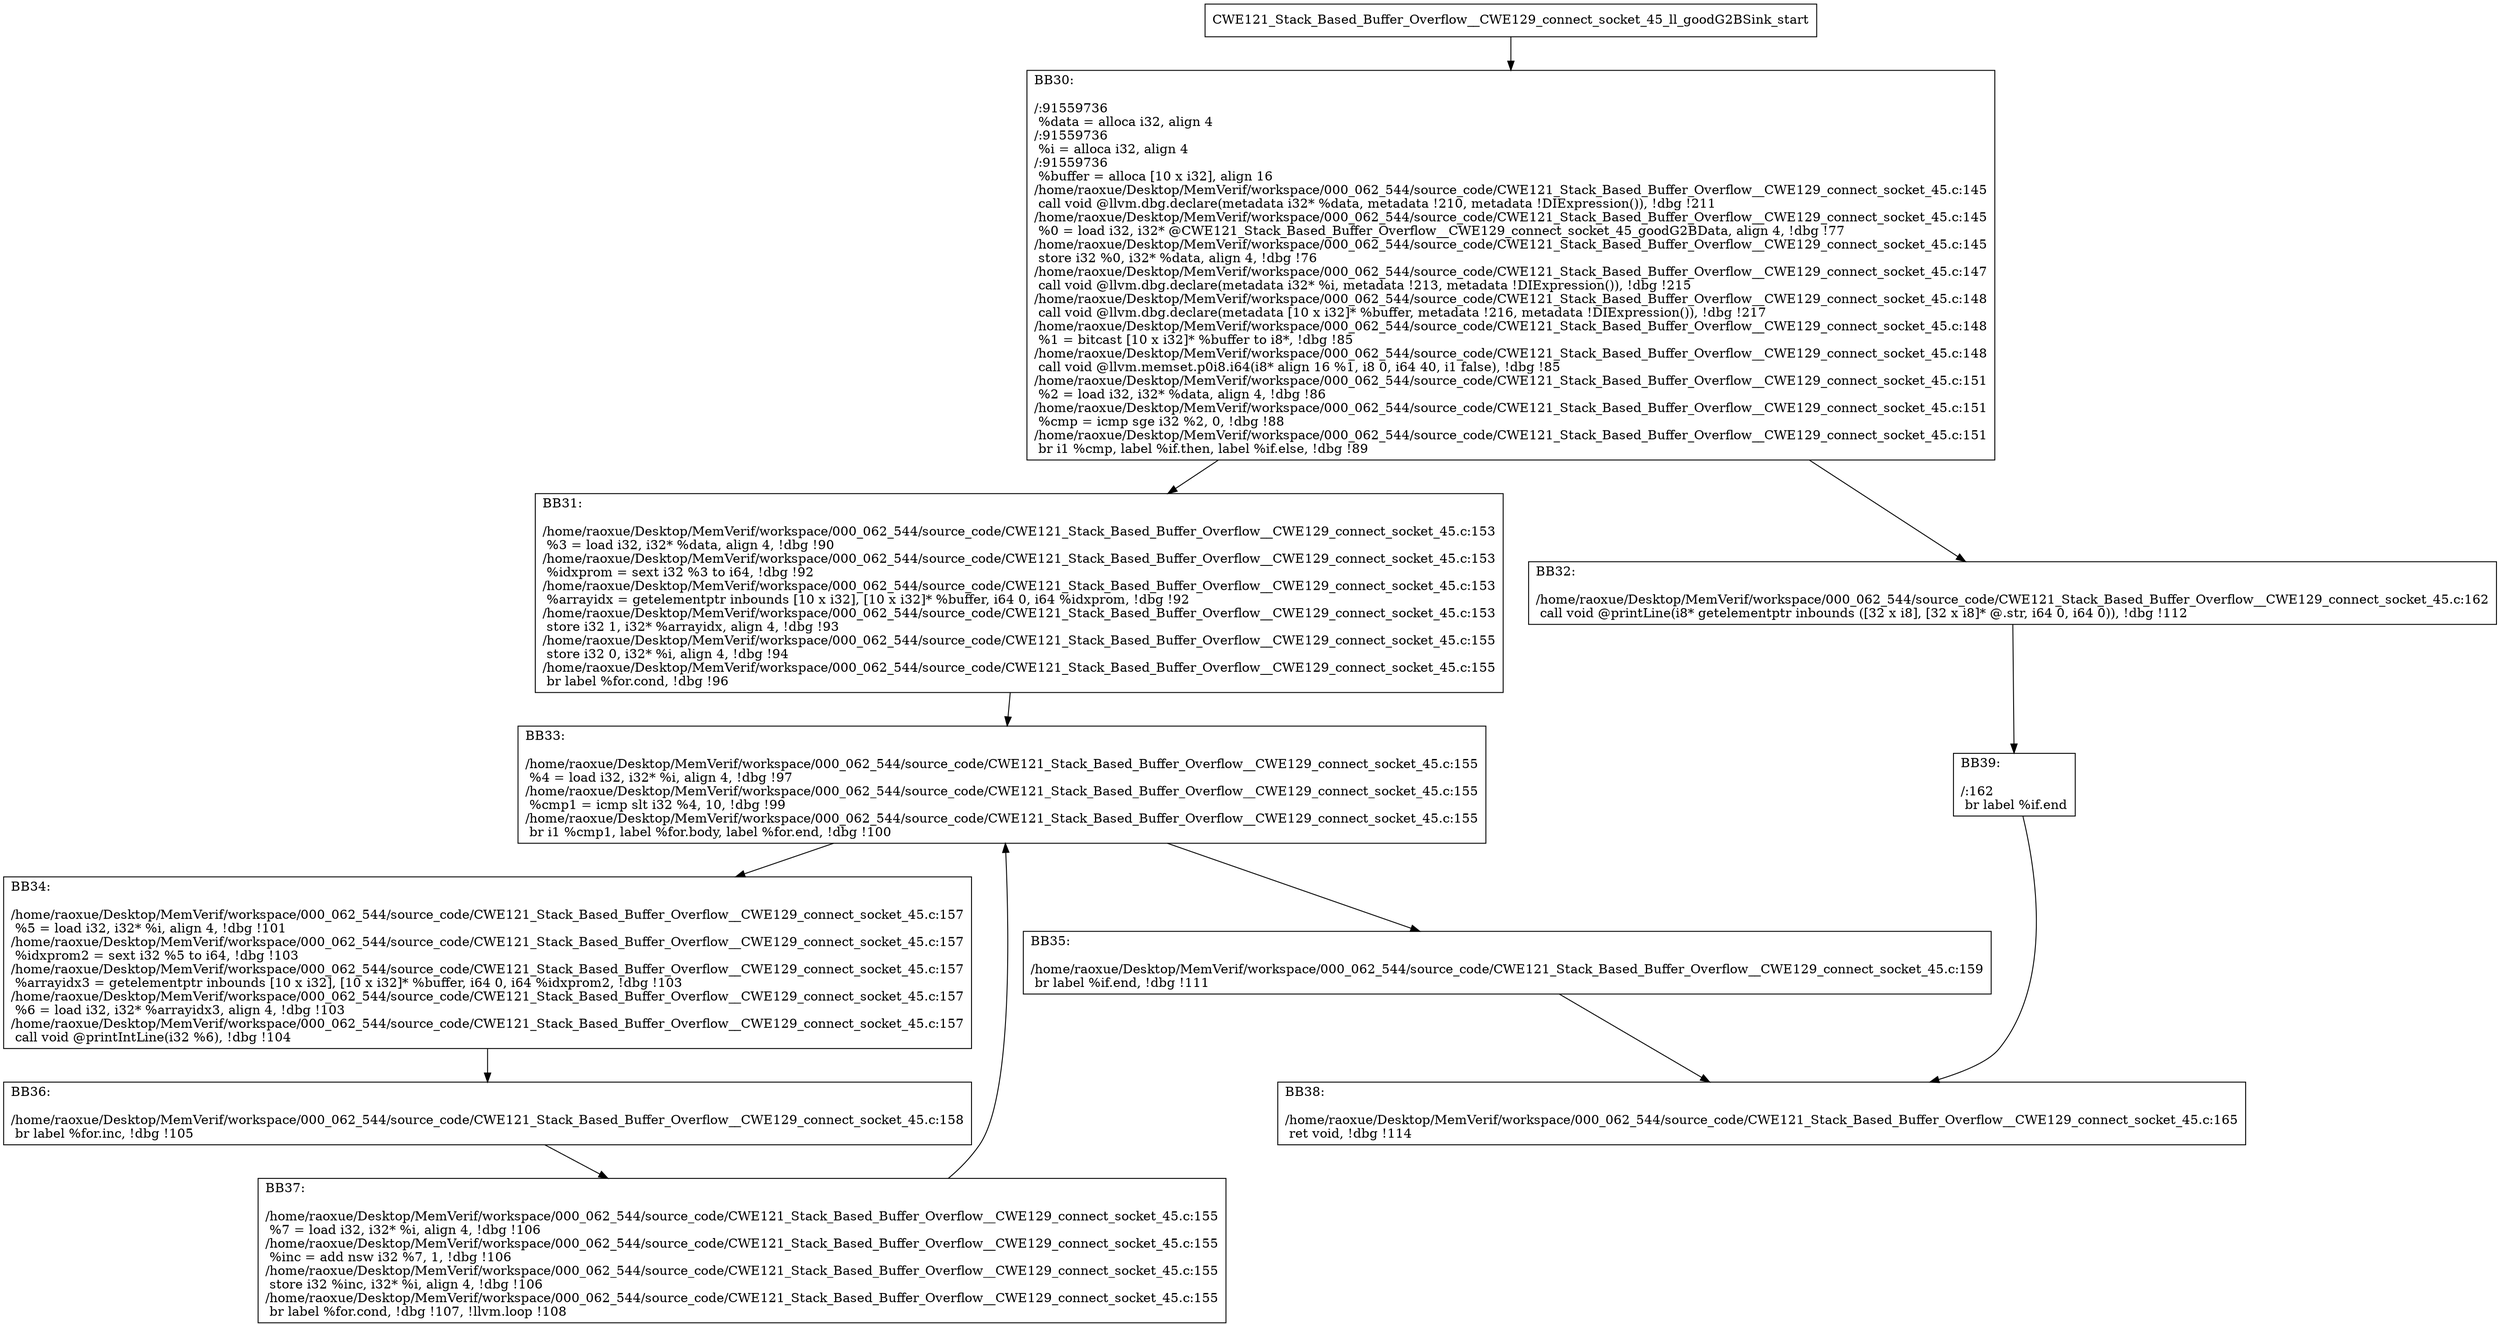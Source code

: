 digraph "CFG for'CWE121_Stack_Based_Buffer_Overflow__CWE129_connect_socket_45_ll_goodG2BSink' function" {
	BBCWE121_Stack_Based_Buffer_Overflow__CWE129_connect_socket_45_ll_goodG2BSink_start[shape=record,label="{CWE121_Stack_Based_Buffer_Overflow__CWE129_connect_socket_45_ll_goodG2BSink_start}"];
	BBCWE121_Stack_Based_Buffer_Overflow__CWE129_connect_socket_45_ll_goodG2BSink_start-> CWE121_Stack_Based_Buffer_Overflow__CWE129_connect_socket_45_ll_goodG2BSinkBB30;
	CWE121_Stack_Based_Buffer_Overflow__CWE129_connect_socket_45_ll_goodG2BSinkBB30 [shape=record, label="{BB30:\l\l/:91559736\l
  %data = alloca i32, align 4\l
/:91559736\l
  %i = alloca i32, align 4\l
/:91559736\l
  %buffer = alloca [10 x i32], align 16\l
/home/raoxue/Desktop/MemVerif/workspace/000_062_544/source_code/CWE121_Stack_Based_Buffer_Overflow__CWE129_connect_socket_45.c:145\l
  call void @llvm.dbg.declare(metadata i32* %data, metadata !210, metadata !DIExpression()), !dbg !211\l
/home/raoxue/Desktop/MemVerif/workspace/000_062_544/source_code/CWE121_Stack_Based_Buffer_Overflow__CWE129_connect_socket_45.c:145\l
  %0 = load i32, i32* @CWE121_Stack_Based_Buffer_Overflow__CWE129_connect_socket_45_goodG2BData, align 4, !dbg !77\l
/home/raoxue/Desktop/MemVerif/workspace/000_062_544/source_code/CWE121_Stack_Based_Buffer_Overflow__CWE129_connect_socket_45.c:145\l
  store i32 %0, i32* %data, align 4, !dbg !76\l
/home/raoxue/Desktop/MemVerif/workspace/000_062_544/source_code/CWE121_Stack_Based_Buffer_Overflow__CWE129_connect_socket_45.c:147\l
  call void @llvm.dbg.declare(metadata i32* %i, metadata !213, metadata !DIExpression()), !dbg !215\l
/home/raoxue/Desktop/MemVerif/workspace/000_062_544/source_code/CWE121_Stack_Based_Buffer_Overflow__CWE129_connect_socket_45.c:148\l
  call void @llvm.dbg.declare(metadata [10 x i32]* %buffer, metadata !216, metadata !DIExpression()), !dbg !217\l
/home/raoxue/Desktop/MemVerif/workspace/000_062_544/source_code/CWE121_Stack_Based_Buffer_Overflow__CWE129_connect_socket_45.c:148\l
  %1 = bitcast [10 x i32]* %buffer to i8*, !dbg !85\l
/home/raoxue/Desktop/MemVerif/workspace/000_062_544/source_code/CWE121_Stack_Based_Buffer_Overflow__CWE129_connect_socket_45.c:148\l
  call void @llvm.memset.p0i8.i64(i8* align 16 %1, i8 0, i64 40, i1 false), !dbg !85\l
/home/raoxue/Desktop/MemVerif/workspace/000_062_544/source_code/CWE121_Stack_Based_Buffer_Overflow__CWE129_connect_socket_45.c:151\l
  %2 = load i32, i32* %data, align 4, !dbg !86\l
/home/raoxue/Desktop/MemVerif/workspace/000_062_544/source_code/CWE121_Stack_Based_Buffer_Overflow__CWE129_connect_socket_45.c:151\l
  %cmp = icmp sge i32 %2, 0, !dbg !88\l
/home/raoxue/Desktop/MemVerif/workspace/000_062_544/source_code/CWE121_Stack_Based_Buffer_Overflow__CWE129_connect_socket_45.c:151\l
  br i1 %cmp, label %if.then, label %if.else, !dbg !89\l
}"];
	CWE121_Stack_Based_Buffer_Overflow__CWE129_connect_socket_45_ll_goodG2BSinkBB30-> CWE121_Stack_Based_Buffer_Overflow__CWE129_connect_socket_45_ll_goodG2BSinkBB31;
	CWE121_Stack_Based_Buffer_Overflow__CWE129_connect_socket_45_ll_goodG2BSinkBB30-> CWE121_Stack_Based_Buffer_Overflow__CWE129_connect_socket_45_ll_goodG2BSinkBB32;
	CWE121_Stack_Based_Buffer_Overflow__CWE129_connect_socket_45_ll_goodG2BSinkBB31 [shape=record, label="{BB31:\l\l/home/raoxue/Desktop/MemVerif/workspace/000_062_544/source_code/CWE121_Stack_Based_Buffer_Overflow__CWE129_connect_socket_45.c:153\l
  %3 = load i32, i32* %data, align 4, !dbg !90\l
/home/raoxue/Desktop/MemVerif/workspace/000_062_544/source_code/CWE121_Stack_Based_Buffer_Overflow__CWE129_connect_socket_45.c:153\l
  %idxprom = sext i32 %3 to i64, !dbg !92\l
/home/raoxue/Desktop/MemVerif/workspace/000_062_544/source_code/CWE121_Stack_Based_Buffer_Overflow__CWE129_connect_socket_45.c:153\l
  %arrayidx = getelementptr inbounds [10 x i32], [10 x i32]* %buffer, i64 0, i64 %idxprom, !dbg !92\l
/home/raoxue/Desktop/MemVerif/workspace/000_062_544/source_code/CWE121_Stack_Based_Buffer_Overflow__CWE129_connect_socket_45.c:153\l
  store i32 1, i32* %arrayidx, align 4, !dbg !93\l
/home/raoxue/Desktop/MemVerif/workspace/000_062_544/source_code/CWE121_Stack_Based_Buffer_Overflow__CWE129_connect_socket_45.c:155\l
  store i32 0, i32* %i, align 4, !dbg !94\l
/home/raoxue/Desktop/MemVerif/workspace/000_062_544/source_code/CWE121_Stack_Based_Buffer_Overflow__CWE129_connect_socket_45.c:155\l
  br label %for.cond, !dbg !96\l
}"];
	CWE121_Stack_Based_Buffer_Overflow__CWE129_connect_socket_45_ll_goodG2BSinkBB31-> CWE121_Stack_Based_Buffer_Overflow__CWE129_connect_socket_45_ll_goodG2BSinkBB33;
	CWE121_Stack_Based_Buffer_Overflow__CWE129_connect_socket_45_ll_goodG2BSinkBB33 [shape=record, label="{BB33:\l\l/home/raoxue/Desktop/MemVerif/workspace/000_062_544/source_code/CWE121_Stack_Based_Buffer_Overflow__CWE129_connect_socket_45.c:155\l
  %4 = load i32, i32* %i, align 4, !dbg !97\l
/home/raoxue/Desktop/MemVerif/workspace/000_062_544/source_code/CWE121_Stack_Based_Buffer_Overflow__CWE129_connect_socket_45.c:155\l
  %cmp1 = icmp slt i32 %4, 10, !dbg !99\l
/home/raoxue/Desktop/MemVerif/workspace/000_062_544/source_code/CWE121_Stack_Based_Buffer_Overflow__CWE129_connect_socket_45.c:155\l
  br i1 %cmp1, label %for.body, label %for.end, !dbg !100\l
}"];
	CWE121_Stack_Based_Buffer_Overflow__CWE129_connect_socket_45_ll_goodG2BSinkBB33-> CWE121_Stack_Based_Buffer_Overflow__CWE129_connect_socket_45_ll_goodG2BSinkBB34;
	CWE121_Stack_Based_Buffer_Overflow__CWE129_connect_socket_45_ll_goodG2BSinkBB33-> CWE121_Stack_Based_Buffer_Overflow__CWE129_connect_socket_45_ll_goodG2BSinkBB35;
	CWE121_Stack_Based_Buffer_Overflow__CWE129_connect_socket_45_ll_goodG2BSinkBB34 [shape=record, label="{BB34:\l\l/home/raoxue/Desktop/MemVerif/workspace/000_062_544/source_code/CWE121_Stack_Based_Buffer_Overflow__CWE129_connect_socket_45.c:157\l
  %5 = load i32, i32* %i, align 4, !dbg !101\l
/home/raoxue/Desktop/MemVerif/workspace/000_062_544/source_code/CWE121_Stack_Based_Buffer_Overflow__CWE129_connect_socket_45.c:157\l
  %idxprom2 = sext i32 %5 to i64, !dbg !103\l
/home/raoxue/Desktop/MemVerif/workspace/000_062_544/source_code/CWE121_Stack_Based_Buffer_Overflow__CWE129_connect_socket_45.c:157\l
  %arrayidx3 = getelementptr inbounds [10 x i32], [10 x i32]* %buffer, i64 0, i64 %idxprom2, !dbg !103\l
/home/raoxue/Desktop/MemVerif/workspace/000_062_544/source_code/CWE121_Stack_Based_Buffer_Overflow__CWE129_connect_socket_45.c:157\l
  %6 = load i32, i32* %arrayidx3, align 4, !dbg !103\l
/home/raoxue/Desktop/MemVerif/workspace/000_062_544/source_code/CWE121_Stack_Based_Buffer_Overflow__CWE129_connect_socket_45.c:157\l
  call void @printIntLine(i32 %6), !dbg !104\l
}"];
	CWE121_Stack_Based_Buffer_Overflow__CWE129_connect_socket_45_ll_goodG2BSinkBB34-> CWE121_Stack_Based_Buffer_Overflow__CWE129_connect_socket_45_ll_goodG2BSinkBB36;
	CWE121_Stack_Based_Buffer_Overflow__CWE129_connect_socket_45_ll_goodG2BSinkBB36 [shape=record, label="{BB36:\l\l/home/raoxue/Desktop/MemVerif/workspace/000_062_544/source_code/CWE121_Stack_Based_Buffer_Overflow__CWE129_connect_socket_45.c:158\l
  br label %for.inc, !dbg !105\l
}"];
	CWE121_Stack_Based_Buffer_Overflow__CWE129_connect_socket_45_ll_goodG2BSinkBB36-> CWE121_Stack_Based_Buffer_Overflow__CWE129_connect_socket_45_ll_goodG2BSinkBB37;
	CWE121_Stack_Based_Buffer_Overflow__CWE129_connect_socket_45_ll_goodG2BSinkBB37 [shape=record, label="{BB37:\l\l/home/raoxue/Desktop/MemVerif/workspace/000_062_544/source_code/CWE121_Stack_Based_Buffer_Overflow__CWE129_connect_socket_45.c:155\l
  %7 = load i32, i32* %i, align 4, !dbg !106\l
/home/raoxue/Desktop/MemVerif/workspace/000_062_544/source_code/CWE121_Stack_Based_Buffer_Overflow__CWE129_connect_socket_45.c:155\l
  %inc = add nsw i32 %7, 1, !dbg !106\l
/home/raoxue/Desktop/MemVerif/workspace/000_062_544/source_code/CWE121_Stack_Based_Buffer_Overflow__CWE129_connect_socket_45.c:155\l
  store i32 %inc, i32* %i, align 4, !dbg !106\l
/home/raoxue/Desktop/MemVerif/workspace/000_062_544/source_code/CWE121_Stack_Based_Buffer_Overflow__CWE129_connect_socket_45.c:155\l
  br label %for.cond, !dbg !107, !llvm.loop !108\l
}"];
	CWE121_Stack_Based_Buffer_Overflow__CWE129_connect_socket_45_ll_goodG2BSinkBB37-> CWE121_Stack_Based_Buffer_Overflow__CWE129_connect_socket_45_ll_goodG2BSinkBB33;
	CWE121_Stack_Based_Buffer_Overflow__CWE129_connect_socket_45_ll_goodG2BSinkBB35 [shape=record, label="{BB35:\l\l/home/raoxue/Desktop/MemVerif/workspace/000_062_544/source_code/CWE121_Stack_Based_Buffer_Overflow__CWE129_connect_socket_45.c:159\l
  br label %if.end, !dbg !111\l
}"];
	CWE121_Stack_Based_Buffer_Overflow__CWE129_connect_socket_45_ll_goodG2BSinkBB35-> CWE121_Stack_Based_Buffer_Overflow__CWE129_connect_socket_45_ll_goodG2BSinkBB38;
	CWE121_Stack_Based_Buffer_Overflow__CWE129_connect_socket_45_ll_goodG2BSinkBB32 [shape=record, label="{BB32:\l\l/home/raoxue/Desktop/MemVerif/workspace/000_062_544/source_code/CWE121_Stack_Based_Buffer_Overflow__CWE129_connect_socket_45.c:162\l
  call void @printLine(i8* getelementptr inbounds ([32 x i8], [32 x i8]* @.str, i64 0, i64 0)), !dbg !112\l
}"];
	CWE121_Stack_Based_Buffer_Overflow__CWE129_connect_socket_45_ll_goodG2BSinkBB32-> CWE121_Stack_Based_Buffer_Overflow__CWE129_connect_socket_45_ll_goodG2BSinkBB39;
	CWE121_Stack_Based_Buffer_Overflow__CWE129_connect_socket_45_ll_goodG2BSinkBB39 [shape=record, label="{BB39:\l\l/:162\l
  br label %if.end\l
}"];
	CWE121_Stack_Based_Buffer_Overflow__CWE129_connect_socket_45_ll_goodG2BSinkBB39-> CWE121_Stack_Based_Buffer_Overflow__CWE129_connect_socket_45_ll_goodG2BSinkBB38;
	CWE121_Stack_Based_Buffer_Overflow__CWE129_connect_socket_45_ll_goodG2BSinkBB38 [shape=record, label="{BB38:\l\l/home/raoxue/Desktop/MemVerif/workspace/000_062_544/source_code/CWE121_Stack_Based_Buffer_Overflow__CWE129_connect_socket_45.c:165\l
  ret void, !dbg !114\l
}"];
}
